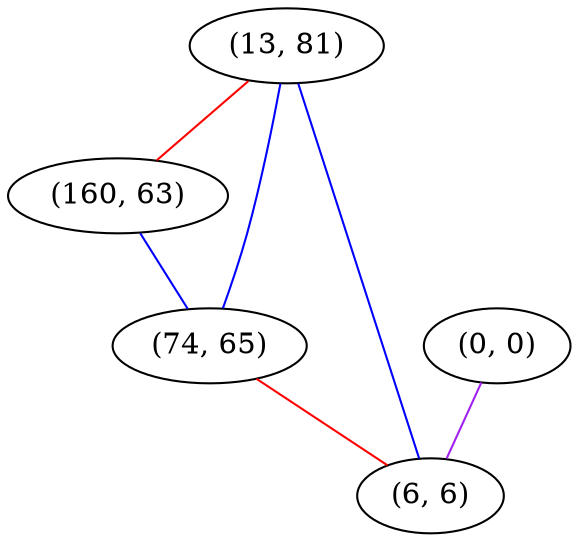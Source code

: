 graph "" {
"(13, 81)";
"(0, 0)";
"(160, 63)";
"(74, 65)";
"(6, 6)";
"(13, 81)" -- "(74, 65)"  [color=blue, key=0, weight=3];
"(13, 81)" -- "(160, 63)"  [color=red, key=0, weight=1];
"(13, 81)" -- "(6, 6)"  [color=blue, key=0, weight=3];
"(0, 0)" -- "(6, 6)"  [color=purple, key=0, weight=4];
"(160, 63)" -- "(74, 65)"  [color=blue, key=0, weight=3];
"(74, 65)" -- "(6, 6)"  [color=red, key=0, weight=1];
}
